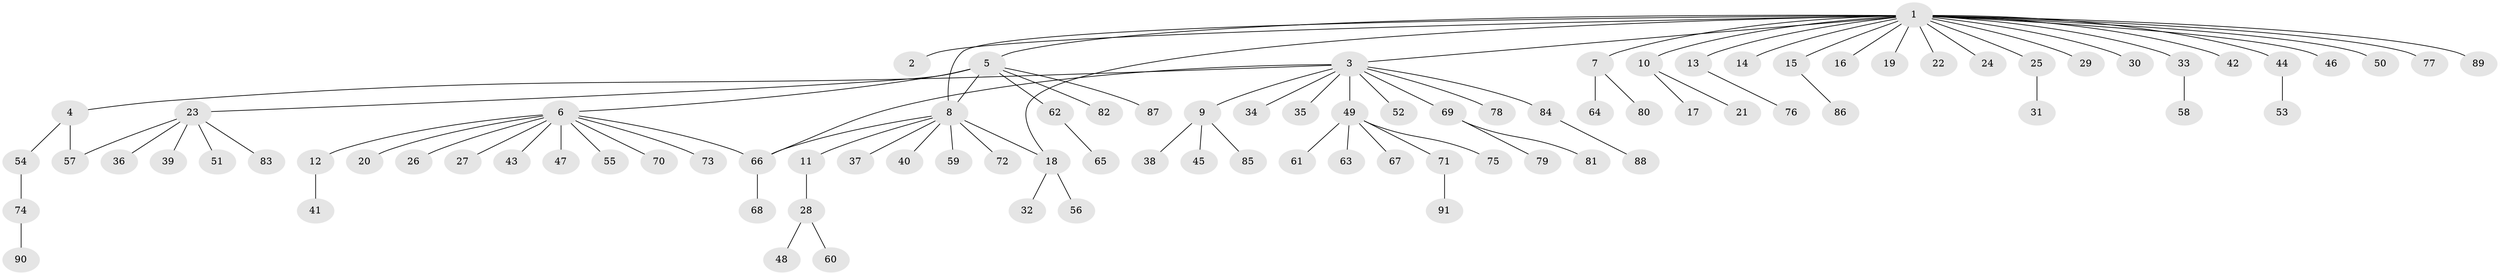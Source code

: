 // Generated by graph-tools (version 1.1) at 2025/35/03/09/25 02:35:26]
// undirected, 91 vertices, 95 edges
graph export_dot {
graph [start="1"]
  node [color=gray90,style=filled];
  1;
  2;
  3;
  4;
  5;
  6;
  7;
  8;
  9;
  10;
  11;
  12;
  13;
  14;
  15;
  16;
  17;
  18;
  19;
  20;
  21;
  22;
  23;
  24;
  25;
  26;
  27;
  28;
  29;
  30;
  31;
  32;
  33;
  34;
  35;
  36;
  37;
  38;
  39;
  40;
  41;
  42;
  43;
  44;
  45;
  46;
  47;
  48;
  49;
  50;
  51;
  52;
  53;
  54;
  55;
  56;
  57;
  58;
  59;
  60;
  61;
  62;
  63;
  64;
  65;
  66;
  67;
  68;
  69;
  70;
  71;
  72;
  73;
  74;
  75;
  76;
  77;
  78;
  79;
  80;
  81;
  82;
  83;
  84;
  85;
  86;
  87;
  88;
  89;
  90;
  91;
  1 -- 2;
  1 -- 3;
  1 -- 5;
  1 -- 7;
  1 -- 8;
  1 -- 10;
  1 -- 13;
  1 -- 14;
  1 -- 15;
  1 -- 16;
  1 -- 18;
  1 -- 19;
  1 -- 22;
  1 -- 24;
  1 -- 25;
  1 -- 29;
  1 -- 30;
  1 -- 33;
  1 -- 42;
  1 -- 44;
  1 -- 46;
  1 -- 50;
  1 -- 77;
  1 -- 89;
  3 -- 4;
  3 -- 9;
  3 -- 34;
  3 -- 35;
  3 -- 49;
  3 -- 52;
  3 -- 66;
  3 -- 69;
  3 -- 78;
  3 -- 84;
  4 -- 54;
  4 -- 57;
  5 -- 6;
  5 -- 8;
  5 -- 23;
  5 -- 62;
  5 -- 82;
  5 -- 87;
  6 -- 12;
  6 -- 20;
  6 -- 26;
  6 -- 27;
  6 -- 43;
  6 -- 47;
  6 -- 55;
  6 -- 66;
  6 -- 70;
  6 -- 73;
  7 -- 64;
  7 -- 80;
  8 -- 11;
  8 -- 18;
  8 -- 37;
  8 -- 40;
  8 -- 59;
  8 -- 66;
  8 -- 72;
  9 -- 38;
  9 -- 45;
  9 -- 85;
  10 -- 17;
  10 -- 21;
  11 -- 28;
  12 -- 41;
  13 -- 76;
  15 -- 86;
  18 -- 32;
  18 -- 56;
  23 -- 36;
  23 -- 39;
  23 -- 51;
  23 -- 57;
  23 -- 83;
  25 -- 31;
  28 -- 48;
  28 -- 60;
  33 -- 58;
  44 -- 53;
  49 -- 61;
  49 -- 63;
  49 -- 67;
  49 -- 71;
  49 -- 75;
  54 -- 74;
  62 -- 65;
  66 -- 68;
  69 -- 79;
  69 -- 81;
  71 -- 91;
  74 -- 90;
  84 -- 88;
}
